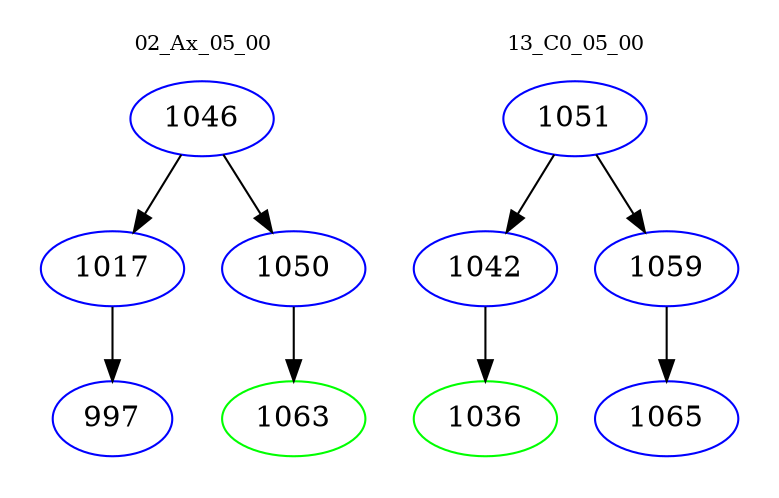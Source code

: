 digraph{
subgraph cluster_0 {
color = white
label = "02_Ax_05_00";
fontsize=10;
T0_1046 [label="1046", color="blue"]
T0_1046 -> T0_1017 [color="black"]
T0_1017 [label="1017", color="blue"]
T0_1017 -> T0_997 [color="black"]
T0_997 [label="997", color="blue"]
T0_1046 -> T0_1050 [color="black"]
T0_1050 [label="1050", color="blue"]
T0_1050 -> T0_1063 [color="black"]
T0_1063 [label="1063", color="green"]
}
subgraph cluster_1 {
color = white
label = "13_C0_05_00";
fontsize=10;
T1_1051 [label="1051", color="blue"]
T1_1051 -> T1_1042 [color="black"]
T1_1042 [label="1042", color="blue"]
T1_1042 -> T1_1036 [color="black"]
T1_1036 [label="1036", color="green"]
T1_1051 -> T1_1059 [color="black"]
T1_1059 [label="1059", color="blue"]
T1_1059 -> T1_1065 [color="black"]
T1_1065 [label="1065", color="blue"]
}
}
